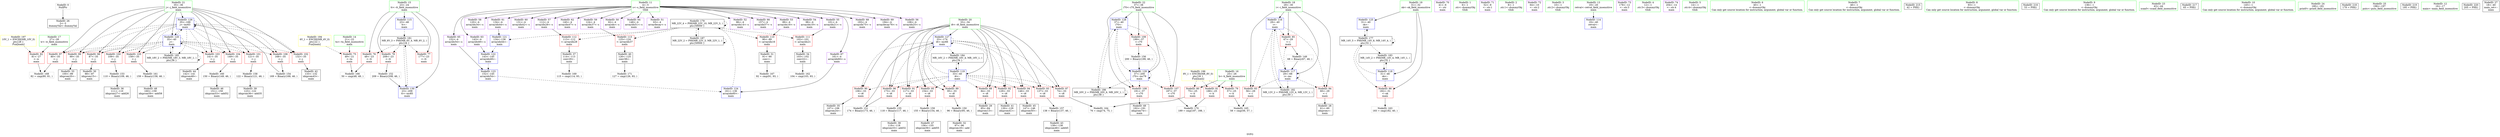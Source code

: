 digraph "SVFG" {
	label="SVFG";

	Node0x5625bf23bc00 [shape=record,color=grey,label="{NodeID: 0\nNullPtr}"];
	Node0x5625bf23bc00 -> Node0x5625bf222400[style=solid];
	Node0x5625bf23cab0 [shape=record,color=red,label="{NodeID: 97\n80\<--35\n\<--j\nmain\n}"];
	Node0x5625bf23cab0 -> Node0x5625bf245720[style=solid];
	Node0x5625bf222ba0 [shape=record,color=green,label="{NodeID: 14\n21\<--22\ntn\<--tn_field_insensitive\nmain\n}"];
	Node0x5625bf222ba0 -> Node0x5625bf23eff0[style=solid];
	Node0x5625bf240b20 [shape=record,color=yellow,style=double,label="{NodeID: 194\n4V_1 = ENCHI(MR_4V_0)\npts\{22 \}\nFun[main]}"];
	Node0x5625bf240b20 -> Node0x5625bf23eff0[style=dashed];
	Node0x5625bf23d610 [shape=record,color=red,label="{NodeID: 111\n102\<--101\n\<--arrayidx21\nmain\n}"];
	Node0x5625bf23d610 -> Node0x5625bf23be80[style=solid];
	Node0x5625bf2225d0 [shape=record,color=black,label="{NodeID: 28\n61\<--60\nidxprom\<--\nmain\n}"];
	Node0x5625bf2428b0 [shape=record,color=blue,label="{NodeID: 125\n31\<--40\nok\<--\nmain\n}"];
	Node0x5625bf2428b0 -> Node0x5625bf24cdd0[style=dashed];
	Node0x5625bf23c500 [shape=record,color=black,label="{NodeID: 42\n133\<--132\nidxprom43\<--\nmain\n}"];
	Node0x5625bf23e080 [shape=record,color=purple,label="{NodeID: 56\n108\<--4\narrayidx25\<--s\nmain\n}"];
	Node0x5625bf2440a0 [shape=record,color=grey,label="{NodeID: 153\n110 = Binary(109, 46, )\n}"];
	Node0x5625bf2440a0 -> Node0x5625bf23c020[style=solid];
	Node0x5625bf23ebe0 [shape=record,color=purple,label="{NodeID: 70\n41\<--6\n\<--.str\nmain\n}"];
	Node0x5625bf2455a0 [shape=record,color=grey,label="{NodeID: 167\n92 = cmp(91, 93, )\n}"];
	Node0x5625bf23f740 [shape=record,color=red,label="{NodeID: 84\n60\<--29\n\<--i\nmain\n}"];
	Node0x5625bf23f740 -> Node0x5625bf2225d0[style=solid];
	Node0x5625bf2215d0 [shape=record,color=green,label="{NodeID: 1\n6\<--1\n.str\<--dummyObj\nGlob }"];
	Node0x5625bf24e1d0 [shape=record,color=black,label="{NodeID: 181\nMR_6V_3 = PHI(MR_6V_4, MR_6V_2, )\npts\{24 \}\n}"];
	Node0x5625bf24e1d0 -> Node0x5625bf23f0c0[style=dashed];
	Node0x5625bf24e1d0 -> Node0x5625bf23f190[style=dashed];
	Node0x5625bf24e1d0 -> Node0x5625bf23f260[style=dashed];
	Node0x5625bf24e1d0 -> Node0x5625bf242cc0[style=dashed];
	Node0x5625bf23cb80 [shape=record,color=red,label="{NodeID: 98\n87\<--35\n\<--j\nmain\n}"];
	Node0x5625bf23cb80 -> Node0x5625bf222770[style=solid];
	Node0x5625bf2230b0 [shape=record,color=green,label="{NodeID: 15\n23\<--24\ntt\<--tt_field_insensitive\nmain\n}"];
	Node0x5625bf2230b0 -> Node0x5625bf23f0c0[style=solid];
	Node0x5625bf2230b0 -> Node0x5625bf23f190[style=solid];
	Node0x5625bf2230b0 -> Node0x5625bf23f260[style=solid];
	Node0x5625bf2230b0 -> Node0x5625bf23d950[style=solid];
	Node0x5625bf2230b0 -> Node0x5625bf242cc0[style=solid];
	Node0x5625bf23d6e0 [shape=record,color=red,label="{NodeID: 112\n113\<--112\n\<--arrayidx28\nmain\n}"];
	Node0x5625bf23d6e0 -> Node0x5625bf23c0f0[style=solid];
	Node0x5625bf2226a0 [shape=record,color=black,label="{NodeID: 29\n85\<--84\nidxprom13\<--\nmain\n}"];
	Node0x5625bf242980 [shape=record,color=blue,label="{NodeID: 126\n35\<--169\nj\<--inc63\nmain\n}"];
	Node0x5625bf242980 -> Node0x5625bf23cab0[style=dashed];
	Node0x5625bf242980 -> Node0x5625bf23cb80[style=dashed];
	Node0x5625bf242980 -> Node0x5625bf23cc50[style=dashed];
	Node0x5625bf242980 -> Node0x5625bf23cd20[style=dashed];
	Node0x5625bf242980 -> Node0x5625bf23cdf0[style=dashed];
	Node0x5625bf242980 -> Node0x5625bf23cec0[style=dashed];
	Node0x5625bf242980 -> Node0x5625bf23cf90[style=dashed];
	Node0x5625bf242980 -> Node0x5625bf23d060[style=dashed];
	Node0x5625bf242980 -> Node0x5625bf23d130[style=dashed];
	Node0x5625bf242980 -> Node0x5625bf23d200[style=dashed];
	Node0x5625bf242980 -> Node0x5625bf2424a0[style=dashed];
	Node0x5625bf242980 -> Node0x5625bf242980[style=dashed];
	Node0x5625bf242980 -> Node0x5625bf24f5d0[style=dashed];
	Node0x5625bf23c5d0 [shape=record,color=black,label="{NodeID: 43\n139\<--138\nidxprom46\<--add45\nmain\n}"];
	Node0x5625bf23e150 [shape=record,color=purple,label="{NodeID: 57\n112\<--4\narrayidx28\<--s\nmain\n}"];
	Node0x5625bf23e150 -> Node0x5625bf23d6e0[style=solid];
	Node0x5625bf244220 [shape=record,color=grey,label="{NodeID: 154\n169 = Binary(168, 46, )\n}"];
	Node0x5625bf244220 -> Node0x5625bf242980[style=solid];
	Node0x5625bf23ecb0 [shape=record,color=purple,label="{NodeID: 71\n52\<--8\n\<--.str.1\nmain\n}"];
	Node0x5625bf245720 [shape=record,color=grey,label="{NodeID: 168\n82 = cmp(80, 81, )\n}"];
	Node0x5625bf23f810 [shape=record,color=red,label="{NodeID: 85\n67\<--29\n\<--i\nmain\n}"];
	Node0x5625bf23f810 -> Node0x5625bf243aa0[style=solid];
	Node0x5625bf23b2e0 [shape=record,color=green,label="{NodeID: 2\n8\<--1\n.str.1\<--dummyObj\nGlob }"];
	Node0x5625bf24e6d0 [shape=record,color=black,label="{NodeID: 182\nMR_12V_2 = PHI(MR_12V_4, MR_12V_1, )\npts\{30 \}\n}"];
	Node0x5625bf24e6d0 -> Node0x5625bf242160[style=dashed];
	Node0x5625bf23cc50 [shape=record,color=red,label="{NodeID: 99\n99\<--35\n\<--j\nmain\n}"];
	Node0x5625bf23cc50 -> Node0x5625bf23bdb0[style=solid];
	Node0x5625bf223180 [shape=record,color=green,label="{NodeID: 16\n25\<--26\nh\<--h_field_insensitive\nmain\n}"];
	Node0x5625bf223180 -> Node0x5625bf23f330[style=solid];
	Node0x5625bf223180 -> Node0x5625bf23f400[style=solid];
	Node0x5625bf223180 -> Node0x5625bf23f4d0[style=solid];
	Node0x5625bf240ce0 [shape=record,color=yellow,style=double,label="{NodeID: 196\n8V_1 = ENCHI(MR_8V_0)\npts\{26 \}\nFun[main]}"];
	Node0x5625bf240ce0 -> Node0x5625bf23f330[style=dashed];
	Node0x5625bf240ce0 -> Node0x5625bf23f400[style=dashed];
	Node0x5625bf240ce0 -> Node0x5625bf23f4d0[style=dashed];
	Node0x5625bf23d7b0 [shape=record,color=red,label="{NodeID: 113\n125\<--124\n\<--arrayidx37\nmain\n}"];
	Node0x5625bf23d7b0 -> Node0x5625bf23c360[style=solid];
	Node0x5625bf222770 [shape=record,color=black,label="{NodeID: 30\n88\<--87\nidxprom15\<--\nmain\n}"];
	Node0x5625bf242a50 [shape=record,color=blue,label="{NodeID: 127\n33\<--174\ni6\<--inc66\nmain\n}"];
	Node0x5625bf242a50 -> Node0x5625bf23f9b0[style=dashed];
	Node0x5625bf242a50 -> Node0x5625bf23fa80[style=dashed];
	Node0x5625bf242a50 -> Node0x5625bf23fb50[style=dashed];
	Node0x5625bf242a50 -> Node0x5625bf23fc20[style=dashed];
	Node0x5625bf242a50 -> Node0x5625bf23fcf0[style=dashed];
	Node0x5625bf242a50 -> Node0x5625bf23fdc0[style=dashed];
	Node0x5625bf242a50 -> Node0x5625bf23fe90[style=dashed];
	Node0x5625bf242a50 -> Node0x5625bf23ff60[style=dashed];
	Node0x5625bf242a50 -> Node0x5625bf240030[style=dashed];
	Node0x5625bf242a50 -> Node0x5625bf23c9e0[style=dashed];
	Node0x5625bf242a50 -> Node0x5625bf242a50[style=dashed];
	Node0x5625bf242a50 -> Node0x5625bf24f0d0[style=dashed];
	Node0x5625bf23c6a0 [shape=record,color=black,label="{NodeID: 44\n142\<--141\nidxprom48\<--\nmain\n}"];
	Node0x5625bf23e220 [shape=record,color=purple,label="{NodeID: 58\n120\<--4\narrayidx34\<--s\nmain\n}"];
	Node0x5625bf2443a0 [shape=record,color=grey,label="{NodeID: 155\n118 = Binary(117, 46, )\n}"];
	Node0x5625bf2443a0 -> Node0x5625bf23c1c0[style=solid];
	Node0x5625bf23ed80 [shape=record,color=purple,label="{NodeID: 72\n64\<--10\n\<--.str.2\nmain\n}"];
	Node0x5625bf2458a0 [shape=record,color=grey,label="{NodeID: 169\n115 = cmp(114, 93, )\n}"];
	Node0x5625bf23f8e0 [shape=record,color=red,label="{NodeID: 86\n182\<--31\n\<--ok\nmain\n}"];
	Node0x5625bf23f8e0 -> Node0x5625bf244fa0[style=solid];
	Node0x5625bf23b370 [shape=record,color=green,label="{NodeID: 3\n10\<--1\n.str.2\<--dummyObj\nGlob }"];
	Node0x5625bf24ebd0 [shape=record,color=black,label="{NodeID: 183\nMR_14V_2 = PHI(MR_14V_4, MR_14V_1, )\npts\{32 \}\n}"];
	Node0x5625bf24ebd0 -> Node0x5625bf242300[style=dashed];
	Node0x5625bf23cd20 [shape=record,color=red,label="{NodeID: 100\n109\<--35\n\<--j\nmain\n}"];
	Node0x5625bf23cd20 -> Node0x5625bf2440a0[style=solid];
	Node0x5625bf223250 [shape=record,color=green,label="{NodeID: 17\n27\<--28\nw\<--w_field_insensitive\nmain\n}"];
	Node0x5625bf223250 -> Node0x5625bf23f5a0[style=solid];
	Node0x5625bf240dc0 [shape=record,color=yellow,style=double,label="{NodeID: 197\n10V_1 = ENCHI(MR_10V_0)\npts\{28 \}\nFun[main]}"];
	Node0x5625bf240dc0 -> Node0x5625bf23f5a0[style=dashed];
	Node0x5625bf23d880 [shape=record,color=blue,label="{NodeID: 114\n19\<--40\nretval\<--\nmain\n}"];
	Node0x5625bf23bc90 [shape=record,color=black,label="{NodeID: 31\n91\<--90\nconv\<--\nmain\n}"];
	Node0x5625bf23bc90 -> Node0x5625bf2455a0[style=solid];
	Node0x5625bf242b20 [shape=record,color=blue,label="{NodeID: 128\n37\<--40\ni70\<--\nmain\n}"];
	Node0x5625bf242b20 -> Node0x5625bf23d2d0[style=dashed];
	Node0x5625bf242b20 -> Node0x5625bf23d3a0[style=dashed];
	Node0x5625bf242b20 -> Node0x5625bf23d470[style=dashed];
	Node0x5625bf242b20 -> Node0x5625bf242bf0[style=dashed];
	Node0x5625bf242b20 -> Node0x5625bf24fad0[style=dashed];
	Node0x5625bf23c770 [shape=record,color=black,label="{NodeID: 45\n147\<--146\nidxprom50\<--\nmain\n}"];
	Node0x5625bf23e2f0 [shape=record,color=purple,label="{NodeID: 59\n124\<--4\narrayidx37\<--s\nmain\n}"];
	Node0x5625bf23e2f0 -> Node0x5625bf23d7b0[style=solid];
	Node0x5625bf244520 [shape=record,color=grey,label="{NodeID: 156\n200 = Binary(199, 46, )\n}"];
	Node0x5625bf244520 -> Node0x5625bf242bf0[style=solid];
	Node0x5625bf23ee50 [shape=record,color=purple,label="{NodeID: 73\n178\<--12\n\<--.str.3\nmain\n}"];
	Node0x5625bf245a20 [shape=record,color=grey,label="{NodeID: 170\n189 = cmp(187, 188, )\n}"];
	Node0x5625bf23f9b0 [shape=record,color=red,label="{NodeID: 87\n74\<--33\n\<--i6\nmain\n}"];
	Node0x5625bf23f9b0 -> Node0x5625bf245120[style=solid];
	Node0x5625bf221a20 [shape=record,color=green,label="{NodeID: 4\n12\<--1\n.str.3\<--dummyObj\nGlob }"];
	Node0x5625bf24f0d0 [shape=record,color=black,label="{NodeID: 184\nMR_16V_2 = PHI(MR_16V_4, MR_16V_1, )\npts\{34 \}\n}"];
	Node0x5625bf24f0d0 -> Node0x5625bf2423d0[style=dashed];
	Node0x5625bf23cdf0 [shape=record,color=red,label="{NodeID: 101\n121\<--35\n\<--j\nmain\n}"];
	Node0x5625bf23cdf0 -> Node0x5625bf244820[style=solid];
	Node0x5625bf221cf0 [shape=record,color=green,label="{NodeID: 18\n29\<--30\ni\<--i_field_insensitive\nmain\n}"];
	Node0x5625bf221cf0 -> Node0x5625bf23f670[style=solid];
	Node0x5625bf221cf0 -> Node0x5625bf23f740[style=solid];
	Node0x5625bf221cf0 -> Node0x5625bf23f810[style=solid];
	Node0x5625bf221cf0 -> Node0x5625bf242160[style=solid];
	Node0x5625bf221cf0 -> Node0x5625bf242230[style=solid];
	Node0x5625bf23d950 [shape=record,color=blue,label="{NodeID: 115\n23\<--46\ntt\<--\nmain\n}"];
	Node0x5625bf23d950 -> Node0x5625bf24e1d0[style=dashed];
	Node0x5625bf23bd20 [shape=record,color=black,label="{NodeID: 32\n97\<--96\nidxprom18\<--add\nmain\n}"];
	Node0x5625bf242bf0 [shape=record,color=blue,label="{NodeID: 129\n37\<--200\ni70\<--inc79\nmain\n}"];
	Node0x5625bf242bf0 -> Node0x5625bf23d2d0[style=dashed];
	Node0x5625bf242bf0 -> Node0x5625bf23d3a0[style=dashed];
	Node0x5625bf242bf0 -> Node0x5625bf23d470[style=dashed];
	Node0x5625bf242bf0 -> Node0x5625bf242bf0[style=dashed];
	Node0x5625bf242bf0 -> Node0x5625bf24fad0[style=dashed];
	Node0x5625bf23c840 [shape=record,color=black,label="{NodeID: 46\n151\<--150\nidxprom53\<--add52\nmain\n}"];
	Node0x5625bf23e3c0 [shape=record,color=purple,label="{NodeID: 60\n131\<--4\narrayidx42\<--s\nmain\n}"];
	Node0x5625bf2446a0 [shape=record,color=grey,label="{NodeID: 157\n138 = Binary(137, 46, )\n}"];
	Node0x5625bf2446a0 -> Node0x5625bf23c5d0[style=solid];
	Node0x5625bf23ef20 [shape=record,color=purple,label="{NodeID: 74\n204\<--14\n\<--.str.4\nmain\n}"];
	Node0x5625bf245ba0 [shape=record,color=grey,label="{NodeID: 171\n127 = cmp(126, 93, )\n}"];
	Node0x5625bf23fa80 [shape=record,color=red,label="{NodeID: 88\n84\<--33\n\<--i6\nmain\n}"];
	Node0x5625bf23fa80 -> Node0x5625bf2226a0[style=solid];
	Node0x5625bf221ab0 [shape=record,color=green,label="{NodeID: 5\n14\<--1\n.str.4\<--dummyObj\nGlob }"];
	Node0x5625bf24f5d0 [shape=record,color=black,label="{NodeID: 185\nMR_18V_2 = PHI(MR_18V_3, MR_18V_1, )\npts\{36 \}\n}"];
	Node0x5625bf24f5d0 -> Node0x5625bf2424a0[style=dashed];
	Node0x5625bf24f5d0 -> Node0x5625bf24f5d0[style=dashed];
	Node0x5625bf23cec0 [shape=record,color=red,label="{NodeID: 102\n132\<--35\n\<--j\nmain\n}"];
	Node0x5625bf23cec0 -> Node0x5625bf23c500[style=solid];
	Node0x5625bf221dc0 [shape=record,color=green,label="{NodeID: 19\n31\<--32\nok\<--ok_field_insensitive\nmain\n}"];
	Node0x5625bf221dc0 -> Node0x5625bf23f8e0[style=solid];
	Node0x5625bf221dc0 -> Node0x5625bf242300[style=solid];
	Node0x5625bf221dc0 -> Node0x5625bf2428b0[style=solid];
	Node0x5625bf242160 [shape=record,color=blue,label="{NodeID: 116\n29\<--40\ni\<--\nmain\n}"];
	Node0x5625bf242160 -> Node0x5625bf23f670[style=dashed];
	Node0x5625bf242160 -> Node0x5625bf23f740[style=dashed];
	Node0x5625bf242160 -> Node0x5625bf23f810[style=dashed];
	Node0x5625bf242160 -> Node0x5625bf242230[style=dashed];
	Node0x5625bf242160 -> Node0x5625bf24e6d0[style=dashed];
	Node0x5625bf23bdb0 [shape=record,color=black,label="{NodeID: 33\n100\<--99\nidxprom20\<--\nmain\n}"];
	Node0x5625bf242cc0 [shape=record,color=blue,label="{NodeID: 130\n23\<--209\ntt\<--inc85\nmain\n}"];
	Node0x5625bf242cc0 -> Node0x5625bf24e1d0[style=dashed];
	Node0x5625bf23c910 [shape=record,color=black,label="{NodeID: 47\n156\<--155\nidxprom56\<--add55\nmain\n}"];
	Node0x5625bf23e490 [shape=record,color=purple,label="{NodeID: 61\n134\<--4\narrayidx44\<--s\nmain\n}"];
	Node0x5625bf23e490 -> Node0x5625bf242570[style=solid];
	Node0x5625bf244820 [shape=record,color=grey,label="{NodeID: 158\n122 = Binary(121, 46, )\n}"];
	Node0x5625bf244820 -> Node0x5625bf23c290[style=solid];
	Node0x5625bf23eff0 [shape=record,color=red,label="{NodeID: 75\n49\<--21\n\<--tn\nmain\n}"];
	Node0x5625bf23eff0 -> Node0x5625bf245420[style=solid];
	Node0x5625bf23fb50 [shape=record,color=red,label="{NodeID: 89\n95\<--33\n\<--i6\nmain\n}"];
	Node0x5625bf23fb50 -> Node0x5625bf243c20[style=solid];
	Node0x5625bf221720 [shape=record,color=green,label="{NodeID: 6\n40\<--1\n\<--dummyObj\nCan only get source location for instruction, argument, global var or function.}"];
	Node0x5625bf24fad0 [shape=record,color=black,label="{NodeID: 186\nMR_20V_2 = PHI(MR_20V_6, MR_20V_1, )\npts\{38 \}\n}"];
	Node0x5625bf24fad0 -> Node0x5625bf242b20[style=dashed];
	Node0x5625bf24fad0 -> Node0x5625bf24fad0[style=dashed];
	Node0x5625bf23cf90 [shape=record,color=red,label="{NodeID: 103\n141\<--35\n\<--j\nmain\n}"];
	Node0x5625bf23cf90 -> Node0x5625bf23c6a0[style=solid];
	Node0x5625bf221e90 [shape=record,color=green,label="{NodeID: 20\n33\<--34\ni6\<--i6_field_insensitive\nmain\n}"];
	Node0x5625bf221e90 -> Node0x5625bf23f9b0[style=solid];
	Node0x5625bf221e90 -> Node0x5625bf23fa80[style=solid];
	Node0x5625bf221e90 -> Node0x5625bf23fb50[style=solid];
	Node0x5625bf221e90 -> Node0x5625bf23fc20[style=solid];
	Node0x5625bf221e90 -> Node0x5625bf23fcf0[style=solid];
	Node0x5625bf221e90 -> Node0x5625bf23fdc0[style=solid];
	Node0x5625bf221e90 -> Node0x5625bf23fe90[style=solid];
	Node0x5625bf221e90 -> Node0x5625bf23ff60[style=solid];
	Node0x5625bf221e90 -> Node0x5625bf240030[style=solid];
	Node0x5625bf221e90 -> Node0x5625bf23c9e0[style=solid];
	Node0x5625bf221e90 -> Node0x5625bf2423d0[style=solid];
	Node0x5625bf221e90 -> Node0x5625bf242a50[style=solid];
	Node0x5625bf242230 [shape=record,color=blue,label="{NodeID: 117\n29\<--68\ni\<--inc\nmain\n}"];
	Node0x5625bf242230 -> Node0x5625bf23f670[style=dashed];
	Node0x5625bf242230 -> Node0x5625bf23f740[style=dashed];
	Node0x5625bf242230 -> Node0x5625bf23f810[style=dashed];
	Node0x5625bf242230 -> Node0x5625bf242230[style=dashed];
	Node0x5625bf242230 -> Node0x5625bf24e6d0[style=dashed];
	Node0x5625bf23be80 [shape=record,color=black,label="{NodeID: 34\n103\<--102\nconv22\<--\nmain\n}"];
	Node0x5625bf23be80 -> Node0x5625bf244e20[style=solid];
	Node0x5625bf23da00 [shape=record,color=black,label="{NodeID: 48\n160\<--159\nidxprom59\<--add58\nmain\n}"];
	Node0x5625bf23e560 [shape=record,color=purple,label="{NodeID: 62\n140\<--4\narrayidx47\<--s\nmain\n}"];
	Node0x5625bf2449a0 [shape=record,color=grey,label="{NodeID: 159\n155 = Binary(154, 46, )\n}"];
	Node0x5625bf2449a0 -> Node0x5625bf23c910[style=solid];
	Node0x5625bf23f0c0 [shape=record,color=red,label="{NodeID: 76\n48\<--23\n\<--tt\nmain\n}"];
	Node0x5625bf23f0c0 -> Node0x5625bf245420[style=solid];
	Node0x5625bf23fc20 [shape=record,color=red,label="{NodeID: 90\n106\<--33\n\<--i6\nmain\n}"];
	Node0x5625bf23fc20 -> Node0x5625bf23bf50[style=solid];
	Node0x5625bf2217b0 [shape=record,color=green,label="{NodeID: 7\n46\<--1\n\<--dummyObj\nCan only get source location for instruction, argument, global var or function.}"];
	Node0x5625bf24ffd0 [shape=record,color=black,label="{NodeID: 187\nMR_22V_2 = PHI(MR_22V_3, MR_22V_1, )\npts\{50000 \}\n}"];
	Node0x5625bf24ffd0 -> Node0x5625bf24d7d0[style=dashed];
	Node0x5625bf24ffd0 -> Node0x5625bf24ffd0[style=dashed];
	Node0x5625bf23d060 [shape=record,color=red,label="{NodeID: 104\n149\<--35\n\<--j\nmain\n}"];
	Node0x5625bf23d060 -> Node0x5625bf244b20[style=solid];
	Node0x5625bf221f60 [shape=record,color=green,label="{NodeID: 21\n35\<--36\nj\<--j_field_insensitive\nmain\n}"];
	Node0x5625bf221f60 -> Node0x5625bf23cab0[style=solid];
	Node0x5625bf221f60 -> Node0x5625bf23cb80[style=solid];
	Node0x5625bf221f60 -> Node0x5625bf23cc50[style=solid];
	Node0x5625bf221f60 -> Node0x5625bf23cd20[style=solid];
	Node0x5625bf221f60 -> Node0x5625bf23cdf0[style=solid];
	Node0x5625bf221f60 -> Node0x5625bf23cec0[style=solid];
	Node0x5625bf221f60 -> Node0x5625bf23cf90[style=solid];
	Node0x5625bf221f60 -> Node0x5625bf23d060[style=solid];
	Node0x5625bf221f60 -> Node0x5625bf23d130[style=solid];
	Node0x5625bf221f60 -> Node0x5625bf23d200[style=solid];
	Node0x5625bf221f60 -> Node0x5625bf2424a0[style=solid];
	Node0x5625bf221f60 -> Node0x5625bf242980[style=solid];
	Node0x5625bf242300 [shape=record,color=blue,label="{NodeID: 118\n31\<--46\nok\<--\nmain\n}"];
	Node0x5625bf242300 -> Node0x5625bf23f8e0[style=dashed];
	Node0x5625bf242300 -> Node0x5625bf24cdd0[style=dashed];
	Node0x5625bf242300 -> Node0x5625bf24ebd0[style=dashed];
	Node0x5625bf23bf50 [shape=record,color=black,label="{NodeID: 35\n107\<--106\nidxprom24\<--\nmain\n}"];
	Node0x5625bf049e70 [shape=record,color=black,label="{NodeID: 215\n42 = PHI()\n}"];
	Node0x5625bf23dad0 [shape=record,color=black,label="{NodeID: 49\n192\<--191\nidxprom74\<--\nmain\n}"];
	Node0x5625bf23e630 [shape=record,color=purple,label="{NodeID: 63\n143\<--4\narrayidx49\<--s\nmain\n}"];
	Node0x5625bf23e630 -> Node0x5625bf242640[style=solid];
	Node0x5625bf244b20 [shape=record,color=grey,label="{NodeID: 160\n150 = Binary(149, 46, )\n}"];
	Node0x5625bf244b20 -> Node0x5625bf23c840[style=solid];
	Node0x5625bf23f190 [shape=record,color=red,label="{NodeID: 77\n177\<--23\n\<--tt\nmain\n}"];
	Node0x5625bf23fcf0 [shape=record,color=red,label="{NodeID: 91\n117\<--33\n\<--i6\nmain\n}"];
	Node0x5625bf23fcf0 -> Node0x5625bf2443a0[style=solid];
	Node0x5625bf221840 [shape=record,color=green,label="{NodeID: 8\n93\<--1\n\<--dummyObj\nCan only get source location for instruction, argument, global var or function.}"];
	Node0x5625bf23d130 [shape=record,color=red,label="{NodeID: 105\n158\<--35\n\<--j\nmain\n}"];
	Node0x5625bf23d130 -> Node0x5625bf244ca0[style=solid];
	Node0x5625bf222030 [shape=record,color=green,label="{NodeID: 22\n37\<--38\ni70\<--i70_field_insensitive\nmain\n}"];
	Node0x5625bf222030 -> Node0x5625bf23d2d0[style=solid];
	Node0x5625bf222030 -> Node0x5625bf23d3a0[style=solid];
	Node0x5625bf222030 -> Node0x5625bf23d470[style=solid];
	Node0x5625bf222030 -> Node0x5625bf242b20[style=solid];
	Node0x5625bf222030 -> Node0x5625bf242bf0[style=solid];
	Node0x5625bf2423d0 [shape=record,color=blue,label="{NodeID: 119\n33\<--40\ni6\<--\nmain\n}"];
	Node0x5625bf2423d0 -> Node0x5625bf23f9b0[style=dashed];
	Node0x5625bf2423d0 -> Node0x5625bf23fa80[style=dashed];
	Node0x5625bf2423d0 -> Node0x5625bf23fb50[style=dashed];
	Node0x5625bf2423d0 -> Node0x5625bf23fc20[style=dashed];
	Node0x5625bf2423d0 -> Node0x5625bf23fcf0[style=dashed];
	Node0x5625bf2423d0 -> Node0x5625bf23fdc0[style=dashed];
	Node0x5625bf2423d0 -> Node0x5625bf23fe90[style=dashed];
	Node0x5625bf2423d0 -> Node0x5625bf23ff60[style=dashed];
	Node0x5625bf2423d0 -> Node0x5625bf240030[style=dashed];
	Node0x5625bf2423d0 -> Node0x5625bf23c9e0[style=dashed];
	Node0x5625bf2423d0 -> Node0x5625bf242a50[style=dashed];
	Node0x5625bf2423d0 -> Node0x5625bf24f0d0[style=dashed];
	Node0x5625bf23c020 [shape=record,color=black,label="{NodeID: 36\n111\<--110\nidxprom27\<--add26\nmain\n}"];
	Node0x5625bf04d9a0 [shape=record,color=black,label="{NodeID: 216\n53 = PHI()\n}"];
	Node0x5625bf23dba0 [shape=record,color=purple,label="{NodeID: 50\n62\<--4\narrayidx\<--s\nmain\n}"];
	Node0x5625bf23e700 [shape=record,color=purple,label="{NodeID: 64\n148\<--4\narrayidx51\<--s\nmain\n}"];
	Node0x5625bf244ca0 [shape=record,color=grey,label="{NodeID: 161\n159 = Binary(158, 46, )\n}"];
	Node0x5625bf244ca0 -> Node0x5625bf23da00[style=solid];
	Node0x5625bf23f260 [shape=record,color=red,label="{NodeID: 78\n208\<--23\n\<--tt\nmain\n}"];
	Node0x5625bf23f260 -> Node0x5625bf243f20[style=solid];
	Node0x5625bf23fdc0 [shape=record,color=red,label="{NodeID: 92\n129\<--33\n\<--i6\nmain\n}"];
	Node0x5625bf23fdc0 -> Node0x5625bf23c430[style=solid];
	Node0x5625bf23b620 [shape=record,color=green,label="{NodeID: 9\n136\<--1\n\<--dummyObj\nCan only get source location for instruction, argument, global var or function.}"];
	Node0x5625bf23d200 [shape=record,color=red,label="{NodeID: 106\n168\<--35\n\<--j\nmain\n}"];
	Node0x5625bf23d200 -> Node0x5625bf244220[style=solid];
	Node0x5625bf222100 [shape=record,color=green,label="{NodeID: 23\n43\<--44\nscanf\<--scanf_field_insensitive\n}"];
	Node0x5625bf2424a0 [shape=record,color=blue,label="{NodeID: 120\n35\<--40\nj\<--\nmain\n}"];
	Node0x5625bf2424a0 -> Node0x5625bf23cab0[style=dashed];
	Node0x5625bf2424a0 -> Node0x5625bf23cb80[style=dashed];
	Node0x5625bf2424a0 -> Node0x5625bf23cc50[style=dashed];
	Node0x5625bf2424a0 -> Node0x5625bf23cd20[style=dashed];
	Node0x5625bf2424a0 -> Node0x5625bf23cdf0[style=dashed];
	Node0x5625bf2424a0 -> Node0x5625bf23cec0[style=dashed];
	Node0x5625bf2424a0 -> Node0x5625bf23cf90[style=dashed];
	Node0x5625bf2424a0 -> Node0x5625bf23d060[style=dashed];
	Node0x5625bf2424a0 -> Node0x5625bf23d130[style=dashed];
	Node0x5625bf2424a0 -> Node0x5625bf23d200[style=dashed];
	Node0x5625bf2424a0 -> Node0x5625bf2424a0[style=dashed];
	Node0x5625bf2424a0 -> Node0x5625bf242980[style=dashed];
	Node0x5625bf2424a0 -> Node0x5625bf24f5d0[style=dashed];
	Node0x5625bf23c0f0 [shape=record,color=black,label="{NodeID: 37\n114\<--113\nconv29\<--\nmain\n}"];
	Node0x5625bf23c0f0 -> Node0x5625bf2458a0[style=solid];
	Node0x5625bf25dc50 [shape=record,color=black,label="{NodeID: 217\n65 = PHI()\n}"];
	Node0x5625bf23dc70 [shape=record,color=purple,label="{NodeID: 51\n63\<--4\narraydecay\<--s\nmain\n}"];
	Node0x5625bf23e7d0 [shape=record,color=purple,label="{NodeID: 65\n152\<--4\narrayidx54\<--s\nmain\n}"];
	Node0x5625bf23e7d0 -> Node0x5625bf242710[style=solid];
	Node0x5625bf244e20 [shape=record,color=grey,label="{NodeID: 162\n104 = cmp(103, 93, )\n}"];
	Node0x5625bf23f330 [shape=record,color=red,label="{NodeID: 79\n57\<--25\n\<--h\nmain\n}"];
	Node0x5625bf23f330 -> Node0x5625bf2452a0[style=solid];
	Node0x5625bf23fe90 [shape=record,color=red,label="{NodeID: 93\n137\<--33\n\<--i6\nmain\n}"];
	Node0x5625bf23fe90 -> Node0x5625bf2446a0[style=solid];
	Node0x5625bf23b6f0 [shape=record,color=green,label="{NodeID: 10\n145\<--1\n\<--dummyObj\nCan only get source location for instruction, argument, global var or function.}"];
	Node0x5625bf23d2d0 [shape=record,color=red,label="{NodeID: 107\n187\<--37\n\<--i70\nmain\n}"];
	Node0x5625bf23d2d0 -> Node0x5625bf245a20[style=solid];
	Node0x5625bf222200 [shape=record,color=green,label="{NodeID: 24\n180\<--181\nprintf\<--printf_field_insensitive\n}"];
	Node0x5625bf242570 [shape=record,color=blue,label="{NodeID: 121\n134\<--136\narrayidx44\<--\nmain\n}"];
	Node0x5625bf242570 -> Node0x5625bf242640[style=dashed];
	Node0x5625bf23c1c0 [shape=record,color=black,label="{NodeID: 38\n119\<--118\nidxprom33\<--add32\nmain\n}"];
	Node0x5625bf25dd50 [shape=record,color=black,label="{NodeID: 218\n179 = PHI()\n}"];
	Node0x5625bf23dd40 [shape=record,color=purple,label="{NodeID: 52\n86\<--4\narrayidx14\<--s\nmain\n}"];
	Node0x5625bf243aa0 [shape=record,color=grey,label="{NodeID: 149\n68 = Binary(67, 46, )\n}"];
	Node0x5625bf243aa0 -> Node0x5625bf242230[style=solid];
	Node0x5625bf23e8a0 [shape=record,color=purple,label="{NodeID: 66\n157\<--4\narrayidx57\<--s\nmain\n}"];
	Node0x5625bf244fa0 [shape=record,color=grey,label="{NodeID: 163\n183 = cmp(182, 40, )\n}"];
	Node0x5625bf23f400 [shape=record,color=red,label="{NodeID: 80\n75\<--25\n\<--h\nmain\n}"];
	Node0x5625bf23f400 -> Node0x5625bf245120[style=solid];
	Node0x5625bf24cdd0 [shape=record,color=black,label="{NodeID: 177\nMR_14V_5 = PHI(MR_14V_8, MR_14V_4, )\npts\{32 \}\n}"];
	Node0x5625bf24cdd0 -> Node0x5625bf23f8e0[style=dashed];
	Node0x5625bf24cdd0 -> Node0x5625bf2428b0[style=dashed];
	Node0x5625bf24cdd0 -> Node0x5625bf24cdd0[style=dashed];
	Node0x5625bf24cdd0 -> Node0x5625bf24ebd0[style=dashed];
	Node0x5625bf23ff60 [shape=record,color=red,label="{NodeID: 94\n146\<--33\n\<--i6\nmain\n}"];
	Node0x5625bf23ff60 -> Node0x5625bf23c770[style=solid];
	Node0x5625bf23b7c0 [shape=record,color=green,label="{NodeID: 11\n4\<--5\ns\<--s_field_insensitive\nGlob }"];
	Node0x5625bf23b7c0 -> Node0x5625bf23dba0[style=solid];
	Node0x5625bf23b7c0 -> Node0x5625bf23dc70[style=solid];
	Node0x5625bf23b7c0 -> Node0x5625bf23dd40[style=solid];
	Node0x5625bf23b7c0 -> Node0x5625bf23de10[style=solid];
	Node0x5625bf23b7c0 -> Node0x5625bf23dee0[style=solid];
	Node0x5625bf23b7c0 -> Node0x5625bf23dfb0[style=solid];
	Node0x5625bf23b7c0 -> Node0x5625bf23e080[style=solid];
	Node0x5625bf23b7c0 -> Node0x5625bf23e150[style=solid];
	Node0x5625bf23b7c0 -> Node0x5625bf23e220[style=solid];
	Node0x5625bf23b7c0 -> Node0x5625bf23e2f0[style=solid];
	Node0x5625bf23b7c0 -> Node0x5625bf23e3c0[style=solid];
	Node0x5625bf23b7c0 -> Node0x5625bf23e490[style=solid];
	Node0x5625bf23b7c0 -> Node0x5625bf23e560[style=solid];
	Node0x5625bf23b7c0 -> Node0x5625bf23e630[style=solid];
	Node0x5625bf23b7c0 -> Node0x5625bf23e700[style=solid];
	Node0x5625bf23b7c0 -> Node0x5625bf23e7d0[style=solid];
	Node0x5625bf23b7c0 -> Node0x5625bf23e8a0[style=solid];
	Node0x5625bf23b7c0 -> Node0x5625bf23e970[style=solid];
	Node0x5625bf23b7c0 -> Node0x5625bf23ea40[style=solid];
	Node0x5625bf23b7c0 -> Node0x5625bf23eb10[style=solid];
	Node0x5625bf23d3a0 [shape=record,color=red,label="{NodeID: 108\n191\<--37\n\<--i70\nmain\n}"];
	Node0x5625bf23d3a0 -> Node0x5625bf23dad0[style=solid];
	Node0x5625bf222300 [shape=record,color=green,label="{NodeID: 25\n196\<--197\nputs\<--puts_field_insensitive\n}"];
	Node0x5625bf242640 [shape=record,color=blue,label="{NodeID: 122\n143\<--145\narrayidx49\<--\nmain\n}"];
	Node0x5625bf242640 -> Node0x5625bf242710[style=dashed];
	Node0x5625bf23c290 [shape=record,color=black,label="{NodeID: 39\n123\<--122\nidxprom36\<--add35\nmain\n}"];
	Node0x5625bf25de50 [shape=record,color=black,label="{NodeID: 219\n195 = PHI()\n}"];
	Node0x5625bf23de10 [shape=record,color=purple,label="{NodeID: 53\n89\<--4\narrayidx16\<--s\nmain\n}"];
	Node0x5625bf23de10 -> Node0x5625bf23d540[style=solid];
	Node0x5625bf243c20 [shape=record,color=grey,label="{NodeID: 150\n96 = Binary(95, 46, )\n}"];
	Node0x5625bf243c20 -> Node0x5625bf23bd20[style=solid];
	Node0x5625bf23e970 [shape=record,color=purple,label="{NodeID: 67\n161\<--4\narrayidx60\<--s\nmain\n}"];
	Node0x5625bf23e970 -> Node0x5625bf2427e0[style=solid];
	Node0x5625bf245120 [shape=record,color=grey,label="{NodeID: 164\n76 = cmp(74, 75, )\n}"];
	Node0x5625bf23f4d0 [shape=record,color=red,label="{NodeID: 81\n188\<--25\n\<--h\nmain\n}"];
	Node0x5625bf23f4d0 -> Node0x5625bf245a20[style=solid];
	Node0x5625bf240030 [shape=record,color=red,label="{NodeID: 95\n154\<--33\n\<--i6\nmain\n}"];
	Node0x5625bf240030 -> Node0x5625bf2449a0[style=solid];
	Node0x5625bf222a00 [shape=record,color=green,label="{NodeID: 12\n16\<--17\nmain\<--main_field_insensitive\n}"];
	Node0x5625bf23d470 [shape=record,color=red,label="{NodeID: 109\n199\<--37\n\<--i70\nmain\n}"];
	Node0x5625bf23d470 -> Node0x5625bf244520[style=solid];
	Node0x5625bf222400 [shape=record,color=black,label="{NodeID: 26\n2\<--3\ndummyVal\<--dummyVal\n}"];
	Node0x5625bf242710 [shape=record,color=blue,label="{NodeID: 123\n152\<--145\narrayidx54\<--\nmain\n}"];
	Node0x5625bf242710 -> Node0x5625bf2427e0[style=dashed];
	Node0x5625bf23c360 [shape=record,color=black,label="{NodeID: 40\n126\<--125\nconv38\<--\nmain\n}"];
	Node0x5625bf23c360 -> Node0x5625bf245ba0[style=solid];
	Node0x5625bf25df50 [shape=record,color=black,label="{NodeID: 220\n205 = PHI()\n}"];
	Node0x5625bf23dee0 [shape=record,color=purple,label="{NodeID: 54\n98\<--4\narrayidx19\<--s\nmain\n}"];
	Node0x5625bf243da0 [shape=record,color=grey,label="{NodeID: 151\n174 = Binary(173, 46, )\n}"];
	Node0x5625bf243da0 -> Node0x5625bf242a50[style=solid];
	Node0x5625bf23ea40 [shape=record,color=purple,label="{NodeID: 68\n193\<--4\narrayidx75\<--s\nmain\n}"];
	Node0x5625bf2452a0 [shape=record,color=grey,label="{NodeID: 165\n58 = cmp(56, 57, )\n}"];
	Node0x5625bf23f5a0 [shape=record,color=red,label="{NodeID: 82\n81\<--27\n\<--w\nmain\n}"];
	Node0x5625bf23f5a0 -> Node0x5625bf245720[style=solid];
	Node0x5625bf24d7d0 [shape=record,color=black,label="{NodeID: 179\nMR_22V_4 = PHI(MR_22V_10, MR_22V_3, )\npts\{50000 \}\n}"];
	Node0x5625bf24d7d0 -> Node0x5625bf23d540[style=dashed];
	Node0x5625bf24d7d0 -> Node0x5625bf23d610[style=dashed];
	Node0x5625bf24d7d0 -> Node0x5625bf23d6e0[style=dashed];
	Node0x5625bf24d7d0 -> Node0x5625bf23d7b0[style=dashed];
	Node0x5625bf24d7d0 -> Node0x5625bf242570[style=dashed];
	Node0x5625bf24d7d0 -> Node0x5625bf24d7d0[style=dashed];
	Node0x5625bf24d7d0 -> Node0x5625bf24ffd0[style=dashed];
	Node0x5625bf23c9e0 [shape=record,color=red,label="{NodeID: 96\n173\<--33\n\<--i6\nmain\n}"];
	Node0x5625bf23c9e0 -> Node0x5625bf243da0[style=solid];
	Node0x5625bf222ad0 [shape=record,color=green,label="{NodeID: 13\n19\<--20\nretval\<--retval_field_insensitive\nmain\n}"];
	Node0x5625bf222ad0 -> Node0x5625bf23d880[style=solid];
	Node0x5625bf23d540 [shape=record,color=red,label="{NodeID: 110\n90\<--89\n\<--arrayidx16\nmain\n}"];
	Node0x5625bf23d540 -> Node0x5625bf23bc90[style=solid];
	Node0x5625bf222500 [shape=record,color=black,label="{NodeID: 27\n18\<--40\nmain_ret\<--\nmain\n}"];
	Node0x5625bf2427e0 [shape=record,color=blue,label="{NodeID: 124\n161\<--136\narrayidx60\<--\nmain\n}"];
	Node0x5625bf2427e0 -> Node0x5625bf24d7d0[style=dashed];
	Node0x5625bf23c430 [shape=record,color=black,label="{NodeID: 41\n130\<--129\nidxprom41\<--\nmain\n}"];
	Node0x5625bf23dfb0 [shape=record,color=purple,label="{NodeID: 55\n101\<--4\narrayidx21\<--s\nmain\n}"];
	Node0x5625bf23dfb0 -> Node0x5625bf23d610[style=solid];
	Node0x5625bf243f20 [shape=record,color=grey,label="{NodeID: 152\n209 = Binary(208, 46, )\n}"];
	Node0x5625bf243f20 -> Node0x5625bf242cc0[style=solid];
	Node0x5625bf23eb10 [shape=record,color=purple,label="{NodeID: 69\n194\<--4\narraydecay76\<--s\nmain\n}"];
	Node0x5625bf245420 [shape=record,color=grey,label="{NodeID: 166\n50 = cmp(48, 49, )\n}"];
	Node0x5625bf23f670 [shape=record,color=red,label="{NodeID: 83\n56\<--29\n\<--i\nmain\n}"];
	Node0x5625bf23f670 -> Node0x5625bf2452a0[style=solid];
}
